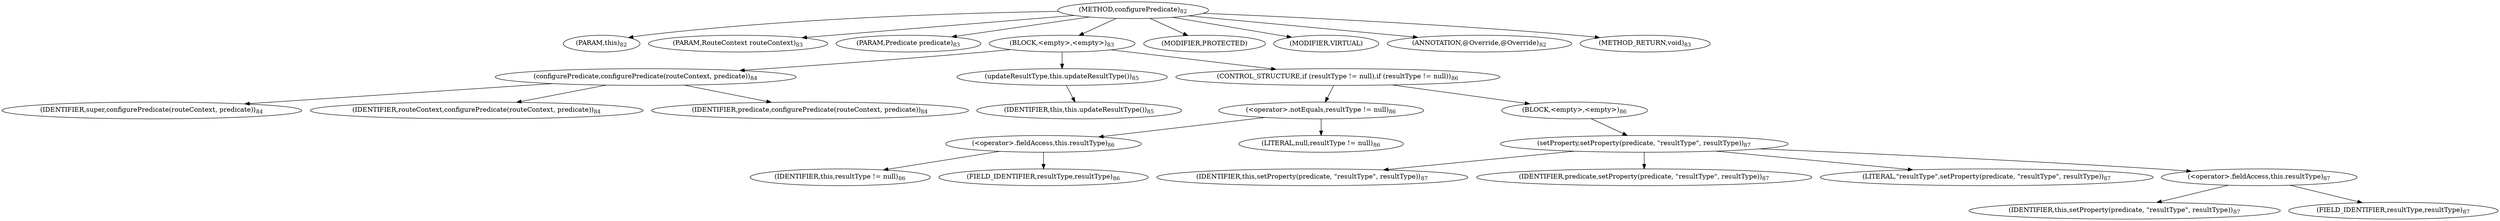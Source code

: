 digraph "configurePredicate" {  
"125" [label = <(METHOD,configurePredicate)<SUB>82</SUB>> ]
"13" [label = <(PARAM,this)<SUB>82</SUB>> ]
"126" [label = <(PARAM,RouteContext routeContext)<SUB>83</SUB>> ]
"127" [label = <(PARAM,Predicate predicate)<SUB>83</SUB>> ]
"128" [label = <(BLOCK,&lt;empty&gt;,&lt;empty&gt;)<SUB>83</SUB>> ]
"129" [label = <(configurePredicate,configurePredicate(routeContext, predicate))<SUB>84</SUB>> ]
"130" [label = <(IDENTIFIER,super,configurePredicate(routeContext, predicate))<SUB>84</SUB>> ]
"131" [label = <(IDENTIFIER,routeContext,configurePredicate(routeContext, predicate))<SUB>84</SUB>> ]
"132" [label = <(IDENTIFIER,predicate,configurePredicate(routeContext, predicate))<SUB>84</SUB>> ]
"133" [label = <(updateResultType,this.updateResultType())<SUB>85</SUB>> ]
"12" [label = <(IDENTIFIER,this,this.updateResultType())<SUB>85</SUB>> ]
"134" [label = <(CONTROL_STRUCTURE,if (resultType != null),if (resultType != null))<SUB>86</SUB>> ]
"135" [label = <(&lt;operator&gt;.notEquals,resultType != null)<SUB>86</SUB>> ]
"136" [label = <(&lt;operator&gt;.fieldAccess,this.resultType)<SUB>86</SUB>> ]
"137" [label = <(IDENTIFIER,this,resultType != null)<SUB>86</SUB>> ]
"138" [label = <(FIELD_IDENTIFIER,resultType,resultType)<SUB>86</SUB>> ]
"139" [label = <(LITERAL,null,resultType != null)<SUB>86</SUB>> ]
"140" [label = <(BLOCK,&lt;empty&gt;,&lt;empty&gt;)<SUB>86</SUB>> ]
"141" [label = <(setProperty,setProperty(predicate, &quot;resultType&quot;, resultType))<SUB>87</SUB>> ]
"14" [label = <(IDENTIFIER,this,setProperty(predicate, &quot;resultType&quot;, resultType))<SUB>87</SUB>> ]
"142" [label = <(IDENTIFIER,predicate,setProperty(predicate, &quot;resultType&quot;, resultType))<SUB>87</SUB>> ]
"143" [label = <(LITERAL,&quot;resultType&quot;,setProperty(predicate, &quot;resultType&quot;, resultType))<SUB>87</SUB>> ]
"144" [label = <(&lt;operator&gt;.fieldAccess,this.resultType)<SUB>87</SUB>> ]
"145" [label = <(IDENTIFIER,this,setProperty(predicate, &quot;resultType&quot;, resultType))<SUB>87</SUB>> ]
"146" [label = <(FIELD_IDENTIFIER,resultType,resultType)<SUB>87</SUB>> ]
"147" [label = <(MODIFIER,PROTECTED)> ]
"148" [label = <(MODIFIER,VIRTUAL)> ]
"149" [label = <(ANNOTATION,@Override,@Override)<SUB>82</SUB>> ]
"150" [label = <(METHOD_RETURN,void)<SUB>83</SUB>> ]
  "125" -> "13" 
  "125" -> "126" 
  "125" -> "127" 
  "125" -> "128" 
  "125" -> "147" 
  "125" -> "148" 
  "125" -> "149" 
  "125" -> "150" 
  "128" -> "129" 
  "128" -> "133" 
  "128" -> "134" 
  "129" -> "130" 
  "129" -> "131" 
  "129" -> "132" 
  "133" -> "12" 
  "134" -> "135" 
  "134" -> "140" 
  "135" -> "136" 
  "135" -> "139" 
  "136" -> "137" 
  "136" -> "138" 
  "140" -> "141" 
  "141" -> "14" 
  "141" -> "142" 
  "141" -> "143" 
  "141" -> "144" 
  "144" -> "145" 
  "144" -> "146" 
}
